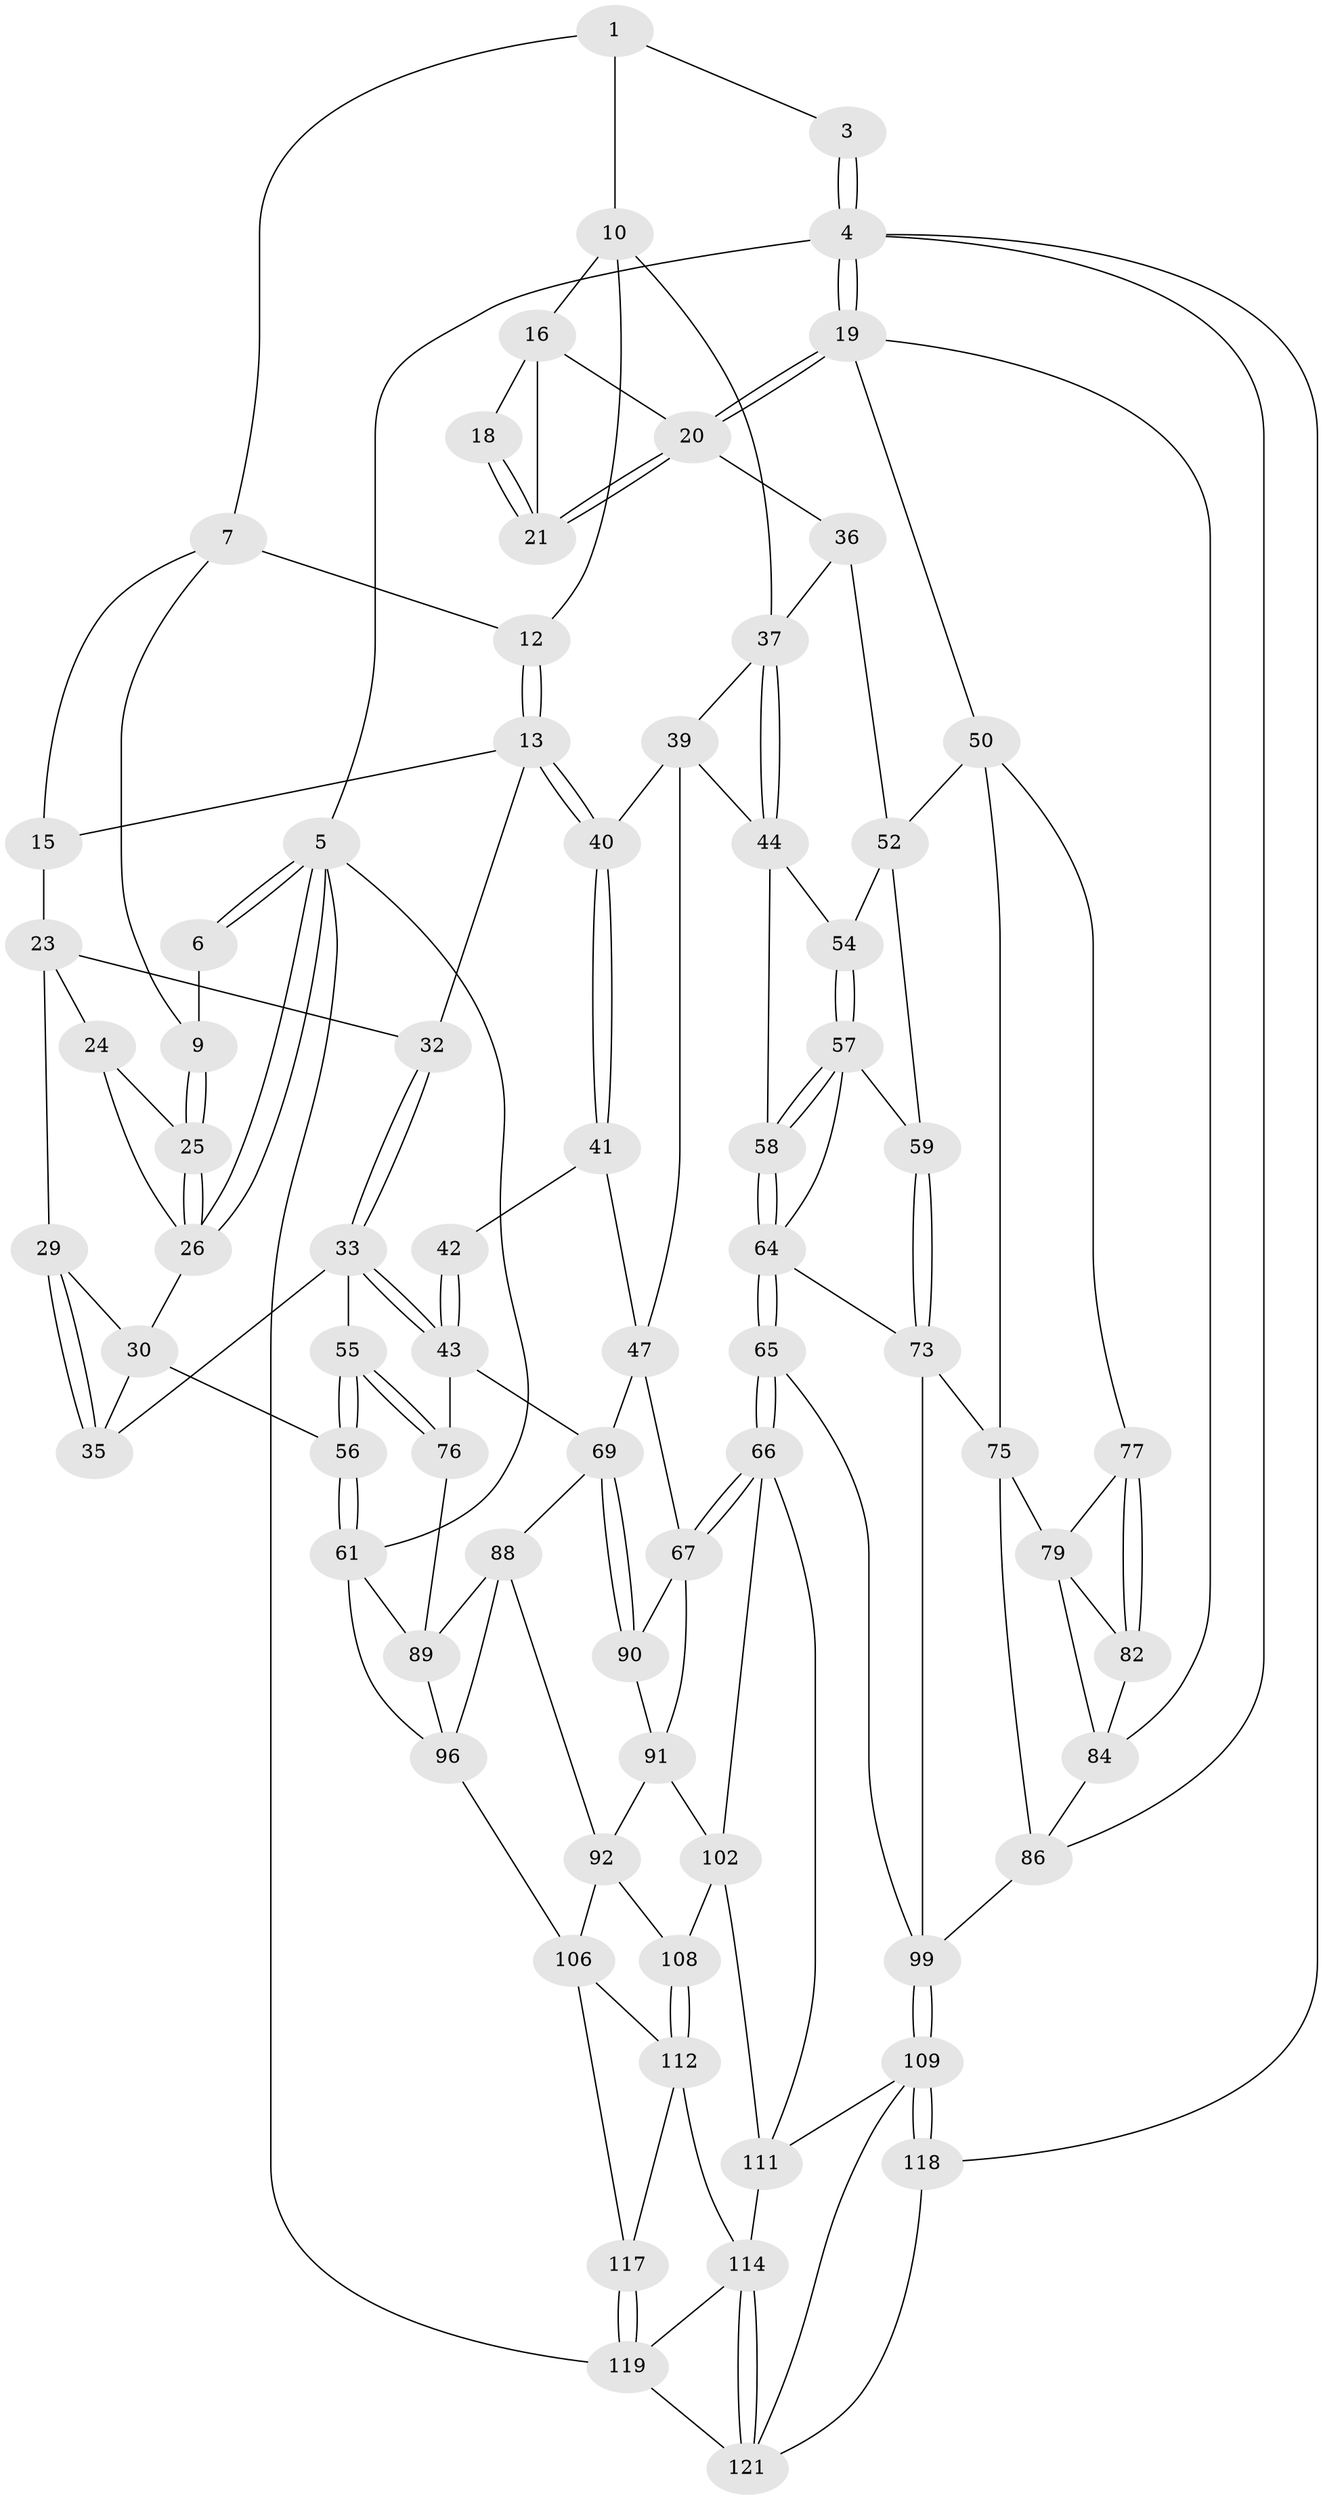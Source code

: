 // Generated by graph-tools (version 1.1) at 2025/52/02/27/25 19:52:38]
// undirected, 74 vertices, 166 edges
graph export_dot {
graph [start="1"]
  node [color=gray90,style=filled];
  1 [pos="+0.36526148253083274+0",super="+2"];
  3 [pos="+1+0"];
  4 [pos="+1+0",super="+85"];
  5 [pos="+0+0",super="+63"];
  6 [pos="+0.14590787167420524+0"];
  7 [pos="+0.33049407694145316+0",super="+8"];
  9 [pos="+0.15822123137136723+0.061464366447485784"];
  10 [pos="+0.631177604659797+0.08933412777052145",super="+11"];
  12 [pos="+0.34375137179438486+0.004961850400115757"];
  13 [pos="+0.41067208076244105+0.2043719647704346",super="+14"];
  15 [pos="+0.26528586593368275+0.08505457180734294"];
  16 [pos="+0.6705599874279281+0.11400599773136347",super="+17"];
  18 [pos="+1+0"];
  19 [pos="+1+0.274781052258873",super="+49"];
  20 [pos="+0.9219213013657452+0.2096935160090929",super="+22"];
  21 [pos="+0.8958227764066962+0.06050037451912775"];
  23 [pos="+0.16906296725518172+0.1644414564658301",super="+28"];
  24 [pos="+0.1436437709415209+0.08456807385903511"];
  25 [pos="+0.15720445894900226+0.06286119199938242"];
  26 [pos="+0+0",super="+27"];
  29 [pos="+0.11667229810765627+0.20807856294224936"];
  30 [pos="+0+0.18528848447644317",super="+31"];
  32 [pos="+0.23887731615015026+0.23491964221648828"];
  33 [pos="+0.1935148533405024+0.42879671945691056",super="+34"];
  35 [pos="+0.08758893980847675+0.338423231234618"];
  36 [pos="+0.7828468596706305+0.2585226838024004"];
  37 [pos="+0.6130668407403138+0.31209744284547986",super="+38"];
  39 [pos="+0.4637006228995236+0.2105247097687337",super="+46"];
  40 [pos="+0.4233880601425791+0.20983340265362233"];
  41 [pos="+0.38387557217353774+0.3050695388027719",super="+48"];
  42 [pos="+0.2501952935830241+0.43327299121220925"];
  43 [pos="+0.19968784628743047+0.4365122276714082",super="+71"];
  44 [pos="+0.6257715924510129+0.3602895991276064",super="+45"];
  47 [pos="+0.42158764867986565+0.4779928302445973",super="+68"];
  50 [pos="+0.8910646061111487+0.4712669214390992",super="+51"];
  52 [pos="+0.8476680950071542+0.4600532132421317",super="+53"];
  54 [pos="+0.7160707400272431+0.3682752449415211"];
  55 [pos="+0+0.4912645921160835"];
  56 [pos="+0+0.49144074917769665"];
  57 [pos="+0.6675132636889445+0.4745744307932515",super="+60"];
  58 [pos="+0.5902094074005247+0.50947114744169"];
  59 [pos="+0.8072561533450384+0.4890051833587864"];
  61 [pos="+0+0.674829545761712",super="+62"];
  64 [pos="+0.6149969078605193+0.663438072695847",super="+72"];
  65 [pos="+0.6106027857699337+0.7125085739747924"];
  66 [pos="+0.48774788709447037+0.6859658980271733",super="+101"];
  67 [pos="+0.4462964949290634+0.6641633524158308",super="+94"];
  69 [pos="+0.24413362443867714+0.5942954409820828",super="+70"];
  73 [pos="+0.7976569781208989+0.6735427754795922",super="+74"];
  75 [pos="+0.8246409152199774+0.671622455618394",super="+81"];
  76 [pos="+0.06334446066570881+0.5929563977150255"];
  77 [pos="+0.8917027252587124+0.47286584901170625",super="+78"];
  79 [pos="+0.9202109945943294+0.6346807704093739",super="+80"];
  82 [pos="+0.9927433196210955+0.5955564901535156",super="+83"];
  84 [pos="+1+0.670498925864709",super="+87"];
  86 [pos="+1+1",super="+98"];
  88 [pos="+0.17406888664441916+0.6198601390569544",super="+93"];
  89 [pos="+0.07130252178606926+0.6642022920513206",super="+95"];
  90 [pos="+0.2707380232148468+0.665504457686578"];
  91 [pos="+0.2551926837971365+0.6919779921620541",super="+97"];
  92 [pos="+0.21636756476951302+0.7404448020877771",super="+105"];
  96 [pos="+0.09858002894323781+0.7286903536135163",super="+104"];
  99 [pos="+0.6365237071548036+0.7956294847996845",super="+100"];
  102 [pos="+0.36111185833542947+0.8421334056855933",super="+103"];
  106 [pos="+0.1835502970288517+0.8467756035785884",super="+107"];
  108 [pos="+0.31066098332272185+0.8267759649395771"];
  109 [pos="+0.6321574534139864+0.8094204250988155",super="+110"];
  111 [pos="+0.6031438407977042+0.8439580995724225",super="+113"];
  112 [pos="+0.2595866414208716+0.8657458994626356",super="+116"];
  114 [pos="+0.3783759609410751+0.9559046870796486",super="+115"];
  117 [pos="+0.2197774585004351+0.9432487542692451"];
  118 [pos="+1+1"];
  119 [pos="+0+1",super="+120"];
  121 [pos="+0.4889165385306093+1",super="+122"];
  1 -- 7;
  1 -- 10;
  1 -- 3;
  3 -- 4;
  3 -- 4;
  4 -- 5 [weight=2];
  4 -- 19;
  4 -- 19;
  4 -- 86;
  4 -- 118;
  5 -- 6;
  5 -- 6;
  5 -- 26;
  5 -- 26;
  5 -- 119;
  5 -- 61;
  6 -- 9;
  7 -- 12;
  7 -- 9;
  7 -- 15;
  9 -- 25;
  9 -- 25;
  10 -- 16;
  10 -- 12;
  10 -- 37;
  12 -- 13;
  12 -- 13;
  13 -- 40;
  13 -- 40;
  13 -- 32;
  13 -- 15;
  15 -- 23;
  16 -- 18;
  16 -- 21;
  16 -- 20;
  18 -- 21;
  18 -- 21;
  19 -- 20;
  19 -- 20;
  19 -- 50;
  19 -- 84;
  20 -- 21;
  20 -- 21;
  20 -- 36;
  23 -- 24;
  23 -- 32;
  23 -- 29;
  24 -- 25;
  24 -- 26;
  25 -- 26;
  25 -- 26;
  26 -- 30;
  29 -- 30;
  29 -- 35;
  29 -- 35;
  30 -- 35;
  30 -- 56;
  32 -- 33;
  32 -- 33;
  33 -- 43;
  33 -- 43;
  33 -- 35;
  33 -- 55;
  36 -- 37;
  36 -- 52;
  37 -- 44;
  37 -- 44;
  37 -- 39;
  39 -- 40;
  39 -- 47;
  39 -- 44;
  40 -- 41;
  40 -- 41;
  41 -- 42 [weight=2];
  41 -- 47;
  42 -- 43;
  42 -- 43;
  43 -- 76;
  43 -- 69;
  44 -- 54;
  44 -- 58;
  47 -- 67;
  47 -- 69;
  50 -- 77;
  50 -- 75;
  50 -- 52;
  52 -- 59;
  52 -- 54;
  54 -- 57;
  54 -- 57;
  55 -- 56;
  55 -- 56;
  55 -- 76;
  55 -- 76;
  56 -- 61;
  56 -- 61;
  57 -- 58;
  57 -- 58;
  57 -- 59;
  57 -- 64;
  58 -- 64;
  58 -- 64;
  59 -- 73;
  59 -- 73;
  61 -- 89;
  61 -- 96;
  64 -- 65;
  64 -- 65;
  64 -- 73;
  65 -- 66;
  65 -- 66;
  65 -- 99;
  66 -- 67;
  66 -- 67;
  66 -- 102;
  66 -- 111;
  67 -- 90;
  67 -- 91;
  69 -- 90;
  69 -- 90;
  69 -- 88;
  73 -- 75;
  73 -- 99;
  75 -- 86;
  75 -- 79;
  76 -- 89;
  77 -- 82 [weight=2];
  77 -- 82;
  77 -- 79;
  79 -- 82;
  79 -- 84;
  82 -- 84;
  84 -- 86;
  86 -- 99;
  88 -- 89;
  88 -- 92;
  88 -- 96;
  89 -- 96;
  90 -- 91;
  91 -- 92;
  91 -- 102;
  92 -- 108;
  92 -- 106;
  96 -- 106;
  99 -- 109;
  99 -- 109;
  102 -- 108;
  102 -- 111;
  106 -- 112;
  106 -- 117;
  108 -- 112;
  108 -- 112;
  109 -- 118;
  109 -- 118;
  109 -- 121;
  109 -- 111;
  111 -- 114;
  112 -- 117;
  112 -- 114;
  114 -- 121;
  114 -- 121;
  114 -- 119;
  117 -- 119;
  117 -- 119;
  118 -- 121;
  119 -- 121;
}
